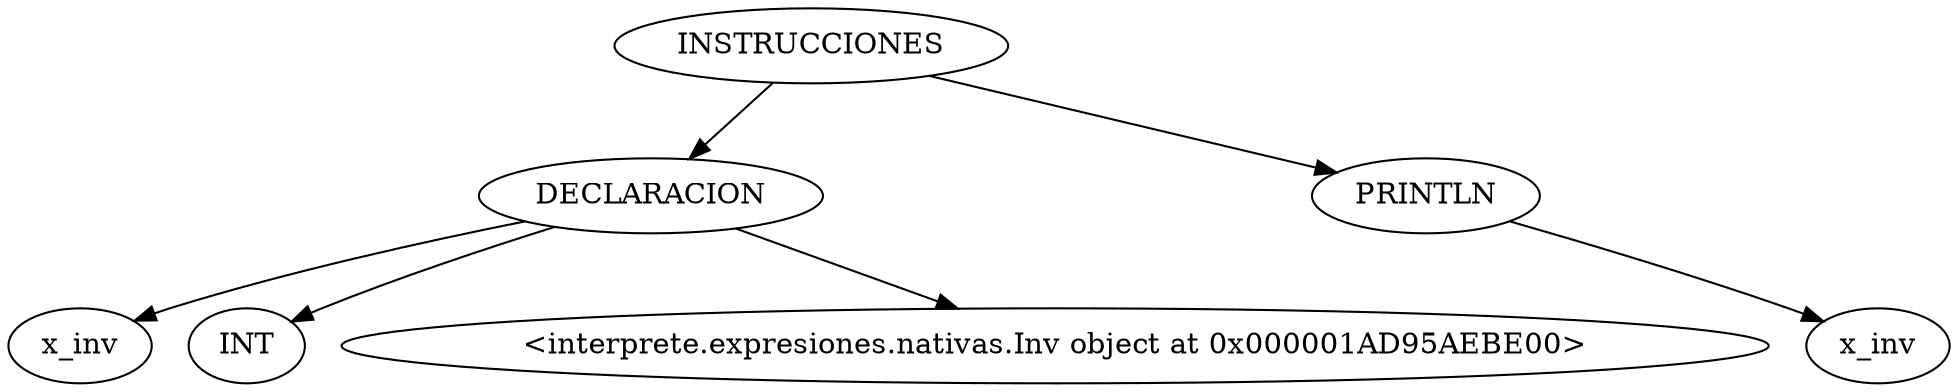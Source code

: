 digraph {
	0 [label = "INSTRUCCIONES"];
	1 [label = "DECLARACION"];
	2 [label = "x_inv"];
	3 [label = "INT"];
	4 [label = "<interprete.expresiones.nativas.Inv object at 0x000001AD95AEBE00>"];
	5 [label = "PRINTLN"];
	6 [label = "x_inv"];
	0 -> 1;
	1 -> 2;
	1 -> 3;
	1 -> 4;
	0 -> 5;
	5 -> 6;
}
